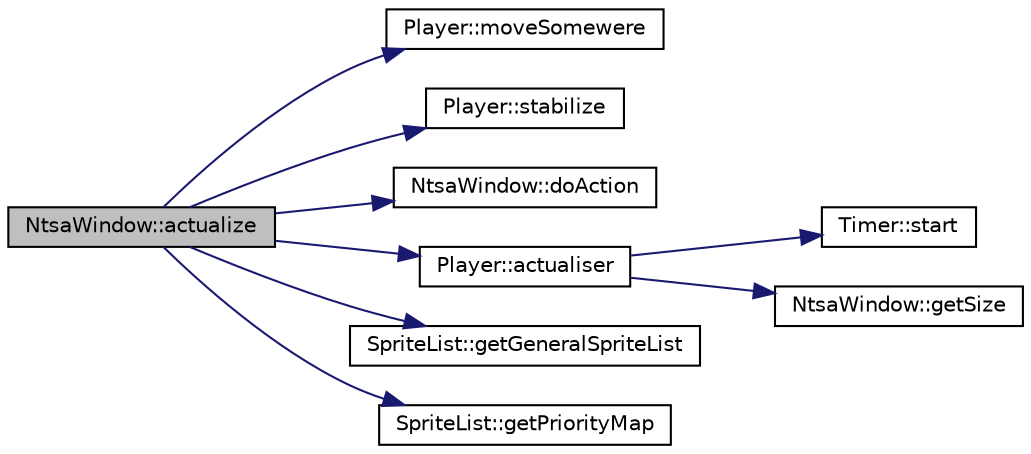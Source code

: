 digraph "NtsaWindow::actualize"
{
  edge [fontname="Helvetica",fontsize="10",labelfontname="Helvetica",labelfontsize="10"];
  node [fontname="Helvetica",fontsize="10",shape=record];
  rankdir="LR";
  Node1 [label="NtsaWindow::actualize",height=0.2,width=0.4,color="black", fillcolor="grey75", style="filled" fontcolor="black"];
  Node1 -> Node2 [color="midnightblue",fontsize="10",style="solid",fontname="Helvetica"];
  Node2 [label="Player::moveSomewere",height=0.2,width=0.4,color="black", fillcolor="white", style="filled",URL="$class_player.html#a8710b5f12aafff7f5ae95e52775bdb04"];
  Node1 -> Node3 [color="midnightblue",fontsize="10",style="solid",fontname="Helvetica"];
  Node3 [label="Player::stabilize",height=0.2,width=0.4,color="black", fillcolor="white", style="filled",URL="$class_player.html#ab63c772d1598c64a7e4c4e34d33a52c5"];
  Node1 -> Node4 [color="midnightblue",fontsize="10",style="solid",fontname="Helvetica"];
  Node4 [label="NtsaWindow::doAction",height=0.2,width=0.4,color="black", fillcolor="white", style="filled",URL="$class_ntsa_window.html#ab0b4de4b43e6aa20fc96fbcc0805bad1"];
  Node1 -> Node5 [color="midnightblue",fontsize="10",style="solid",fontname="Helvetica"];
  Node5 [label="Player::actualiser",height=0.2,width=0.4,color="black", fillcolor="white", style="filled",URL="$class_player.html#a4297433163d2c6b6a82b5d71c5362466"];
  Node5 -> Node6 [color="midnightblue",fontsize="10",style="solid",fontname="Helvetica"];
  Node6 [label="Timer::start",height=0.2,width=0.4,color="black", fillcolor="white", style="filled",URL="$class_timer.html#a3a8b5272198d029779dc9302a54305a8"];
  Node5 -> Node7 [color="midnightblue",fontsize="10",style="solid",fontname="Helvetica"];
  Node7 [label="NtsaWindow::getSize",height=0.2,width=0.4,color="black", fillcolor="white", style="filled",URL="$class_ntsa_window.html#a8504a8160e6c88968662c55ea4587f6c"];
  Node1 -> Node8 [color="midnightblue",fontsize="10",style="solid",fontname="Helvetica"];
  Node8 [label="SpriteList::getGeneralSpriteList",height=0.2,width=0.4,color="black", fillcolor="white", style="filled",URL="$class_sprite_list.html#a31aad8d098174638df4d85fae19d9176"];
  Node1 -> Node9 [color="midnightblue",fontsize="10",style="solid",fontname="Helvetica"];
  Node9 [label="SpriteList::getPriorityMap",height=0.2,width=0.4,color="black", fillcolor="white", style="filled",URL="$class_sprite_list.html#a231c6090b04c2b0ba261f9ce5e3d1f1c"];
}
